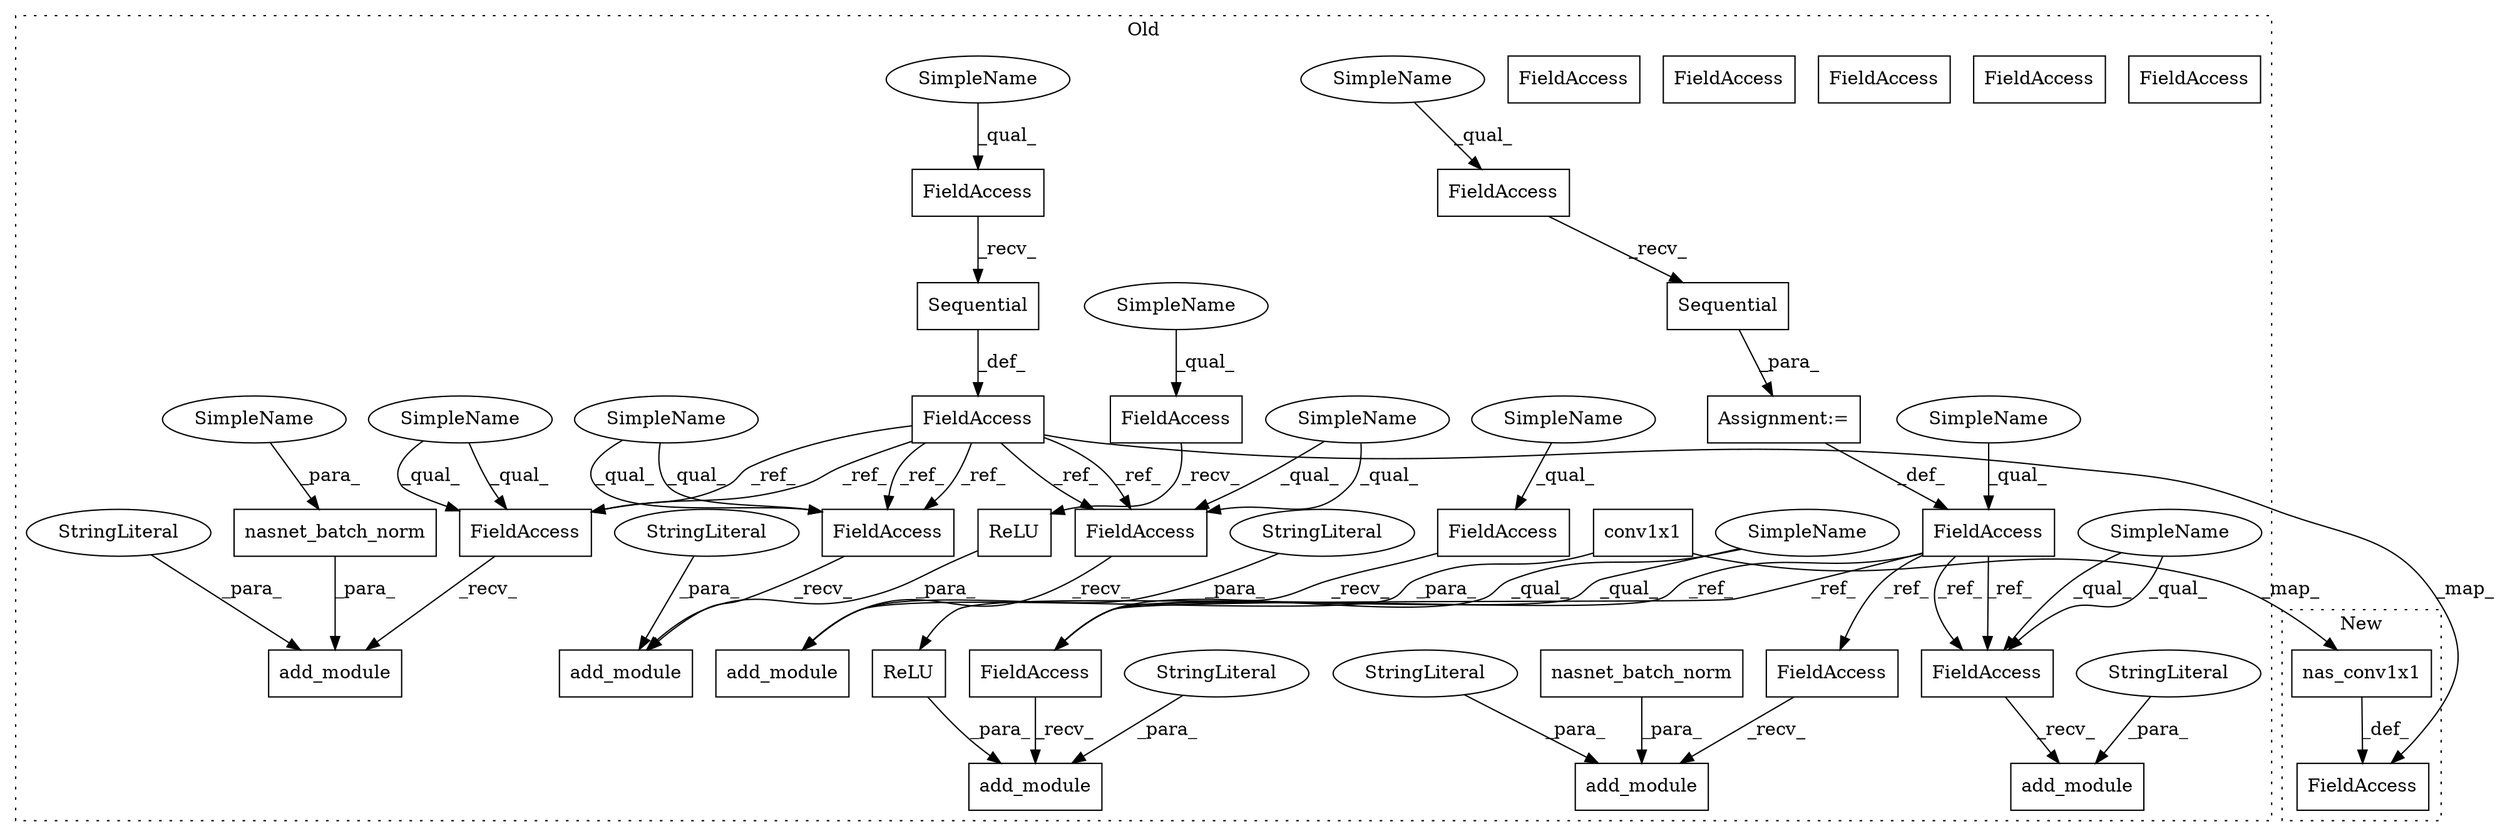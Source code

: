digraph G {
subgraph cluster0 {
1 [label="conv1x1" a="32" s="19899,19941" l="8,1" shape="box"];
3 [label="add_module" a="32" s="19881,19942" l="11,1" shape="box"];
4 [label="Sequential" a="32" s="19785" l="12" shape="box"];
5 [label="FieldAccess" a="22" s="19776" l="8" shape="box"];
6 [label="FieldAccess" a="22" s="19840" l="8" shape="box"];
7 [label="FieldAccess" a="22" s="19862" l="18" shape="box"];
8 [label="add_module" a="32" s="19968,20020" l="11,1" shape="box"];
9 [label="nasnet_batch_norm" a="32" s="19984,20019" l="18,1" shape="box"];
10 [label="FieldAccess" a="22" s="19949" l="18" shape="box"];
11 [label="ReLU" a="32" s="19849" l="6" shape="box"];
12 [label="add_module" a="32" s="19822,19855" l="11,1" shape="box"];
13 [label="FieldAccess" a="22" s="19803" l="18" shape="box"];
14 [label="StringLiteral" a="45" s="19979" l="4" shape="ellipse"];
15 [label="StringLiteral" a="45" s="19892" l="6" shape="ellipse"];
16 [label="StringLiteral" a="45" s="19833" l="6" shape="ellipse"];
17 [label="FieldAccess" a="22" s="19757" l="18" shape="box"];
19 [label="FieldAccess" a="22" s="20027" l="13" shape="box"];
20 [label="Sequential" a="32" s="20050" l="12" shape="box"];
21 [label="FieldAccess" a="22" s="20100" l="8" shape="box"];
22 [label="FieldAccess" a="22" s="20041" l="8" shape="box"];
23 [label="FieldAccess" a="22" s="20122" l="13" shape="box"];
24 [label="FieldAccess" a="22" s="20068" l="13" shape="box"];
25 [label="add_module" a="32" s="20136,20199" l="11,1" shape="box"];
26 [label="ReLU" a="32" s="20109" l="6" shape="box"];
27 [label="add_module" a="32" s="20082,20115" l="11,1" shape="box"];
28 [label="StringLiteral" a="45" s="20147" l="6" shape="ellipse"];
29 [label="add_module" a="32" s="20220,20273" l="11,1" shape="box"];
30 [label="nasnet_batch_norm" a="32" s="20236,20272" l="18,1" shape="box"];
31 [label="StringLiteral" a="45" s="20231" l="4" shape="ellipse"];
32 [label="StringLiteral" a="45" s="20093" l="6" shape="ellipse"];
33 [label="Assignment:=" a="7" s="20040" l="1" shape="box"];
34 [label="SimpleName" a="42" s="19862" l="4" shape="ellipse"];
35 [label="SimpleName" a="42" s="19949" l="4" shape="ellipse"];
36 [label="SimpleName" a="42" s="20027" l="4" shape="ellipse"];
37 [label="SimpleName" a="42" s="20122" l="4" shape="ellipse"];
38 [label="SimpleName" a="42" s="19803" l="4" shape="ellipse"];
39 [label="SimpleName" a="42" s="20068" l="4" shape="ellipse"];
40 [label="FieldAccess" a="22" s="20206" l="13" shape="box"];
41 [label="FieldAccess" a="22" s="20068" l="13" shape="box"];
42 [label="FieldAccess" a="22" s="20122" l="13" shape="box"];
43 [label="SimpleName" a="42" s="19776" l="5" shape="ellipse"];
44 [label="SimpleName" a="42" s="19840" l="5" shape="ellipse"];
45 [label="SimpleName" a="42" s="20100" l="5" shape="ellipse"];
46 [label="SimpleName" a="42" s="20041" l="5" shape="ellipse"];
47 [label="FieldAccess" a="22" s="19949" l="18" shape="box"];
48 [label="FieldAccess" a="22" s="19862" l="18" shape="box"];
49 [label="FieldAccess" a="22" s="19803" l="18" shape="box"];
50 [label="SimpleName" a="42" s="20002" l="17" shape="ellipse"];
label = "Old";
style="dotted";
}
subgraph cluster1 {
2 [label="nas_conv1x1" a="32" s="16318,16364" l="12,1" shape="box"];
18 [label="FieldAccess" a="22" s="16299" l="18" shape="box"];
label = "New";
style="dotted";
}
1 -> 2 [label="_map_"];
1 -> 3 [label="_para_"];
2 -> 18 [label="_def_"];
4 -> 17 [label="_def_"];
5 -> 4 [label="_recv_"];
6 -> 11 [label="_recv_"];
9 -> 8 [label="_para_"];
11 -> 12 [label="_para_"];
14 -> 8 [label="_para_"];
15 -> 3 [label="_para_"];
16 -> 12 [label="_para_"];
17 -> 49 [label="_ref_"];
17 -> 49 [label="_ref_"];
17 -> 48 [label="_ref_"];
17 -> 48 [label="_ref_"];
17 -> 47 [label="_ref_"];
17 -> 47 [label="_ref_"];
17 -> 18 [label="_map_"];
19 -> 41 [label="_ref_"];
19 -> 42 [label="_ref_"];
19 -> 42 [label="_ref_"];
19 -> 41 [label="_ref_"];
19 -> 40 [label="_ref_"];
20 -> 33 [label="_para_"];
21 -> 26 [label="_recv_"];
22 -> 20 [label="_recv_"];
26 -> 27 [label="_para_"];
28 -> 25 [label="_para_"];
30 -> 29 [label="_para_"];
31 -> 29 [label="_para_"];
32 -> 27 [label="_para_"];
33 -> 19 [label="_def_"];
34 -> 48 [label="_qual_"];
34 -> 48 [label="_qual_"];
35 -> 47 [label="_qual_"];
35 -> 47 [label="_qual_"];
36 -> 19 [label="_qual_"];
37 -> 42 [label="_qual_"];
37 -> 42 [label="_qual_"];
38 -> 49 [label="_qual_"];
38 -> 49 [label="_qual_"];
39 -> 41 [label="_qual_"];
39 -> 41 [label="_qual_"];
40 -> 29 [label="_recv_"];
41 -> 27 [label="_recv_"];
42 -> 25 [label="_recv_"];
43 -> 5 [label="_qual_"];
44 -> 6 [label="_qual_"];
45 -> 21 [label="_qual_"];
46 -> 22 [label="_qual_"];
47 -> 8 [label="_recv_"];
48 -> 3 [label="_recv_"];
49 -> 12 [label="_recv_"];
50 -> 9 [label="_para_"];
}